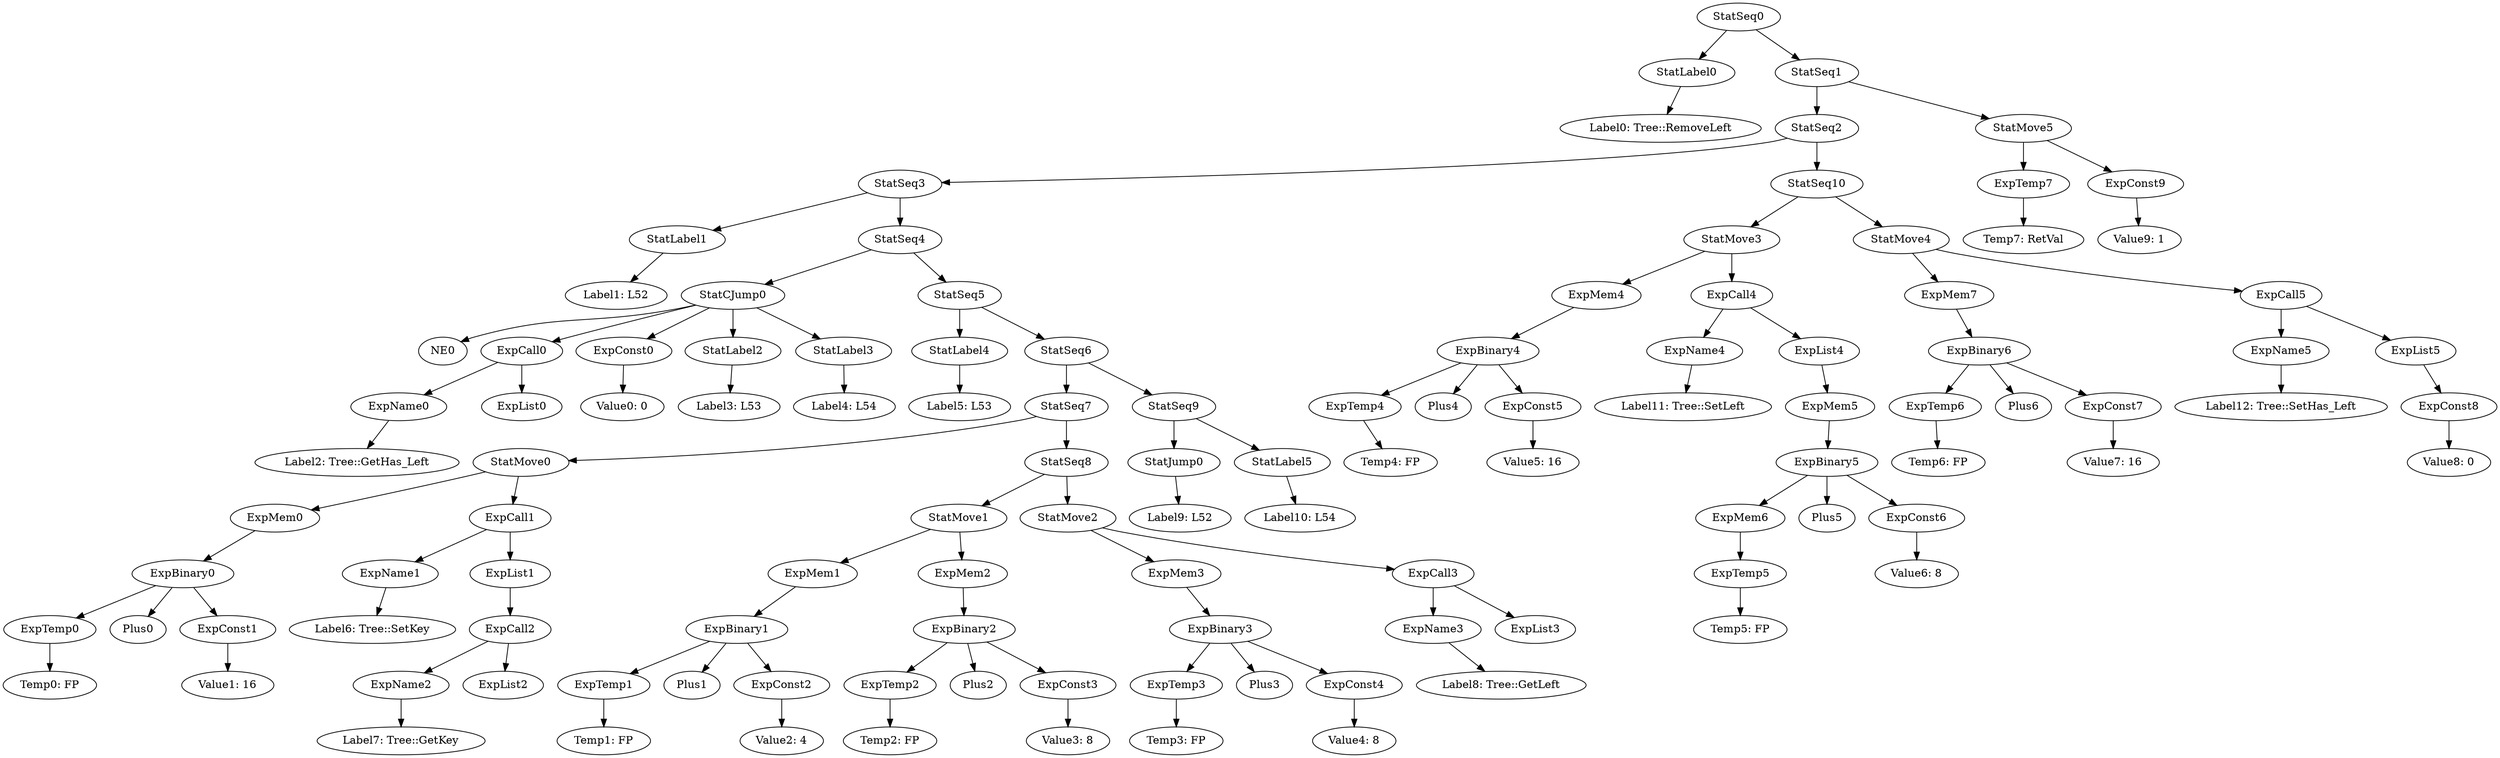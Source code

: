 digraph {
	ordering = out;
	StatSeq1 -> StatSeq2;
	StatSeq1 -> StatMove5;
	ExpList5 -> ExpConst8;
	ExpCall5 -> ExpName5;
	ExpCall5 -> ExpList5;
	StatMove4 -> ExpMem7;
	StatMove4 -> ExpCall5;
	ExpConst7 -> "Value7: 16";
	ExpBinary6 -> ExpTemp6;
	ExpBinary6 -> Plus6;
	ExpBinary6 -> ExpConst7;
	ExpTemp6 -> "Temp6: FP";
	ExpConst9 -> "Value9: 1";
	ExpBinary5 -> ExpMem6;
	ExpBinary5 -> Plus5;
	ExpBinary5 -> ExpConst6;
	ExpMem6 -> ExpTemp5;
	StatMove3 -> ExpMem4;
	StatMove3 -> ExpCall4;
	ExpName4 -> "Label11: Tree::SetLeft";
	ExpMem4 -> ExpBinary4;
	StatMove5 -> ExpTemp7;
	StatMove5 -> ExpConst9;
	ExpConst5 -> "Value5: 16";
	ExpTemp4 -> "Temp4: FP";
	StatSeq0 -> StatLabel0;
	StatSeq0 -> StatSeq1;
	ExpTemp1 -> "Temp1: FP";
	ExpMem0 -> ExpBinary0;
	ExpList4 -> ExpMem5;
	ExpBinary0 -> ExpTemp0;
	ExpBinary0 -> Plus0;
	ExpBinary0 -> ExpConst1;
	ExpTemp7 -> "Temp7: RetVal";
	ExpTemp0 -> "Temp0: FP";
	StatLabel4 -> "Label5: L53";
	StatSeq5 -> StatLabel4;
	StatSeq5 -> StatSeq6;
	StatCJump0 -> NE0;
	StatCJump0 -> ExpCall0;
	StatCJump0 -> ExpConst0;
	StatCJump0 -> StatLabel2;
	StatCJump0 -> StatLabel3;
	StatMove1 -> ExpMem1;
	StatMove1 -> ExpMem2;
	StatSeq10 -> StatMove3;
	StatSeq10 -> StatMove4;
	ExpName1 -> "Label6: Tree::SetKey";
	ExpConst1 -> "Value1: 16";
	StatLabel1 -> "Label1: L52";
	StatSeq4 -> StatCJump0;
	StatSeq4 -> StatSeq5;
	ExpMem2 -> ExpBinary2;
	ExpCall1 -> ExpName1;
	ExpCall1 -> ExpList1;
	StatJump0 -> "Label9: L52";
	ExpCall0 -> ExpName0;
	ExpCall0 -> ExpList0;
	StatSeq9 -> StatJump0;
	StatSeq9 -> StatLabel5;
	ExpCall4 -> ExpName4;
	ExpCall4 -> ExpList4;
	StatLabel2 -> "Label3: L53";
	ExpBinary4 -> ExpTemp4;
	ExpBinary4 -> Plus4;
	ExpBinary4 -> ExpConst5;
	ExpConst0 -> "Value0: 0";
	ExpCall2 -> ExpName2;
	ExpCall2 -> ExpList2;
	StatMove0 -> ExpMem0;
	StatMove0 -> ExpCall1;
	ExpMem7 -> ExpBinary6;
	StatSeq3 -> StatLabel1;
	StatSeq3 -> StatSeq4;
	ExpName2 -> "Label7: Tree::GetKey";
	StatSeq7 -> StatMove0;
	StatSeq7 -> StatSeq8;
	ExpName5 -> "Label12: Tree::SetHas_Left";
	ExpName0 -> "Label2: Tree::GetHas_Left";
	ExpCall3 -> ExpName3;
	ExpCall3 -> ExpList3;
	ExpList1 -> ExpCall2;
	ExpBinary1 -> ExpTemp1;
	ExpBinary1 -> Plus1;
	ExpBinary1 -> ExpConst2;
	ExpConst6 -> "Value6: 8";
	ExpMem1 -> ExpBinary1;
	ExpTemp2 -> "Temp2: FP";
	ExpMem5 -> ExpBinary5;
	StatLabel0 -> "Label0: Tree::RemoveLeft";
	ExpBinary2 -> ExpTemp2;
	ExpBinary2 -> Plus2;
	ExpBinary2 -> ExpConst3;
	ExpTemp5 -> "Temp5: FP";
	StatLabel5 -> "Label10: L54";
	ExpConst3 -> "Value3: 8";
	StatSeq8 -> StatMove1;
	StatSeq8 -> StatMove2;
	ExpTemp3 -> "Temp3: FP";
	StatSeq6 -> StatSeq7;
	StatSeq6 -> StatSeq9;
	ExpConst2 -> "Value2: 4";
	ExpBinary3 -> ExpTemp3;
	ExpBinary3 -> Plus3;
	ExpBinary3 -> ExpConst4;
	ExpConst8 -> "Value8: 0";
	StatLabel3 -> "Label4: L54";
	ExpConst4 -> "Value4: 8";
	ExpMem3 -> ExpBinary3;
	StatMove2 -> ExpMem3;
	StatMove2 -> ExpCall3;
	ExpName3 -> "Label8: Tree::GetLeft";
	StatSeq2 -> StatSeq3;
	StatSeq2 -> StatSeq10;
}

